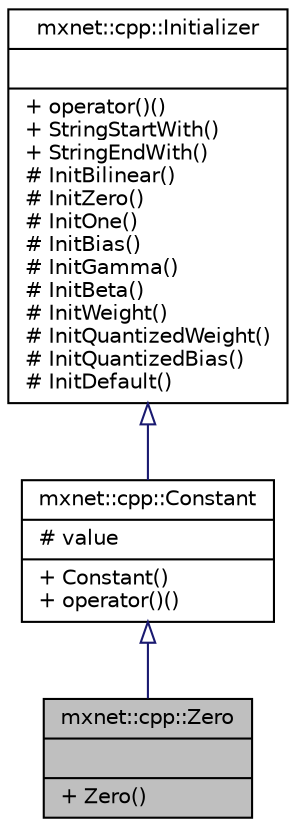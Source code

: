 digraph "mxnet::cpp::Zero"
{
 // LATEX_PDF_SIZE
  edge [fontname="Helvetica",fontsize="10",labelfontname="Helvetica",labelfontsize="10"];
  node [fontname="Helvetica",fontsize="10",shape=record];
  Node1 [label="{mxnet::cpp::Zero\n||+ Zero()\l}",height=0.2,width=0.4,color="black", fillcolor="grey75", style="filled", fontcolor="black",tooltip=" "];
  Node2 -> Node1 [dir="back",color="midnightblue",fontsize="10",style="solid",arrowtail="onormal",fontname="Helvetica"];
  Node2 [label="{mxnet::cpp::Constant\n|# value\l|+ Constant()\l+ operator()()\l}",height=0.2,width=0.4,color="black", fillcolor="white", style="filled",URL="$classmxnet_1_1cpp_1_1Constant.html",tooltip=" "];
  Node3 -> Node2 [dir="back",color="midnightblue",fontsize="10",style="solid",arrowtail="onormal",fontname="Helvetica"];
  Node3 [label="{mxnet::cpp::Initializer\n||+ operator()()\l+ StringStartWith()\l+ StringEndWith()\l# InitBilinear()\l# InitZero()\l# InitOne()\l# InitBias()\l# InitGamma()\l# InitBeta()\l# InitWeight()\l# InitQuantizedWeight()\l# InitQuantizedBias()\l# InitDefault()\l}",height=0.2,width=0.4,color="black", fillcolor="white", style="filled",URL="$classmxnet_1_1cpp_1_1Initializer.html",tooltip=" "];
}

